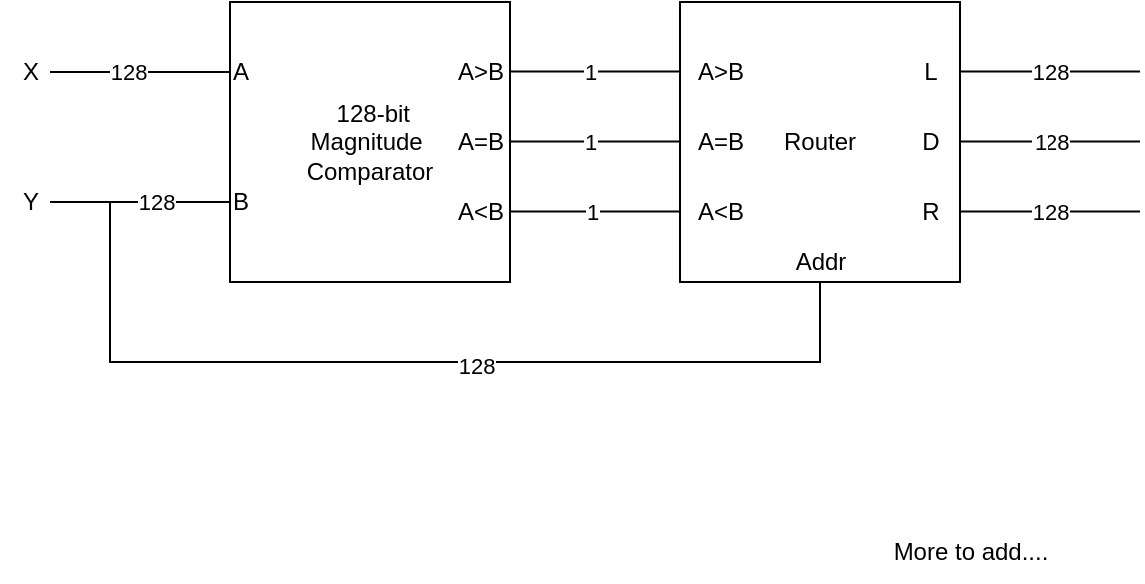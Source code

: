 <mxfile version="26.1.1">
  <diagram name="Page-1" id="B1Nvvr8pB9oU6klDRj4G">
    <mxGraphModel dx="989" dy="579" grid="1" gridSize="10" guides="1" tooltips="1" connect="1" arrows="1" fold="1" page="1" pageScale="1" pageWidth="650" pageHeight="600" math="0" shadow="0">
      <root>
        <mxCell id="0" />
        <mxCell id="1" parent="0" />
        <mxCell id="Yi9TPu3OMjOgvJ-eCJma-2" value="&amp;nbsp;128-bit&lt;div&gt;Magnitude&amp;nbsp;&lt;/div&gt;&lt;div&gt;Comparator&lt;/div&gt;" style="whiteSpace=wrap;html=1;aspect=fixed;" parent="1" vertex="1">
          <mxGeometry x="135" y="100" width="140" height="140" as="geometry" />
        </mxCell>
        <mxCell id="Yi9TPu3OMjOgvJ-eCJma-3" value="" style="endArrow=none;html=1;rounded=0;entryX=0;entryY=0.25;entryDx=0;entryDy=0;" parent="1" target="Yi9TPu3OMjOgvJ-eCJma-2" edge="1">
          <mxGeometry width="50" height="50" relative="1" as="geometry">
            <mxPoint x="45" y="135" as="sourcePoint" />
            <mxPoint x="95" y="105" as="targetPoint" />
          </mxGeometry>
        </mxCell>
        <mxCell id="Yi9TPu3OMjOgvJ-eCJma-20" value="128" style="edgeLabel;html=1;align=center;verticalAlign=middle;resizable=0;points=[];" parent="Yi9TPu3OMjOgvJ-eCJma-3" vertex="1" connectable="0">
          <mxGeometry x="-0.146" relative="1" as="geometry">
            <mxPoint as="offset" />
          </mxGeometry>
        </mxCell>
        <mxCell id="Yi9TPu3OMjOgvJ-eCJma-4" value="A" style="text;html=1;align=center;verticalAlign=middle;resizable=0;points=[];autosize=1;strokeColor=none;fillColor=none;" parent="1" vertex="1">
          <mxGeometry x="125" y="120" width="30" height="30" as="geometry" />
        </mxCell>
        <mxCell id="Yi9TPu3OMjOgvJ-eCJma-5" value="" style="endArrow=none;html=1;rounded=0;entryX=0;entryY=0.25;entryDx=0;entryDy=0;" parent="1" edge="1">
          <mxGeometry width="50" height="50" relative="1" as="geometry">
            <mxPoint x="45" y="200" as="sourcePoint" />
            <mxPoint x="135" y="200" as="targetPoint" />
          </mxGeometry>
        </mxCell>
        <mxCell id="Yi9TPu3OMjOgvJ-eCJma-14" value="128" style="edgeLabel;html=1;align=center;verticalAlign=middle;resizable=0;points=[];" parent="Yi9TPu3OMjOgvJ-eCJma-5" vertex="1" connectable="0">
          <mxGeometry x="0.182" relative="1" as="geometry">
            <mxPoint as="offset" />
          </mxGeometry>
        </mxCell>
        <mxCell id="Yi9TPu3OMjOgvJ-eCJma-6" value="B" style="text;html=1;align=center;verticalAlign=middle;resizable=0;points=[];autosize=1;strokeColor=none;fillColor=none;" parent="1" vertex="1">
          <mxGeometry x="125" y="185" width="30" height="30" as="geometry" />
        </mxCell>
        <mxCell id="Yi9TPu3OMjOgvJ-eCJma-7" value="" style="edgeStyle=segmentEdgeStyle;endArrow=none;html=1;curved=0;rounded=0;endSize=8;startSize=8;sourcePerimeterSpacing=0;targetPerimeterSpacing=0;entryX=0.5;entryY=1;entryDx=0;entryDy=0;startFill=0;" parent="1" target="Yi9TPu3OMjOgvJ-eCJma-12" edge="1">
          <mxGeometry width="100" relative="1" as="geometry">
            <mxPoint x="75" y="200" as="sourcePoint" />
            <mxPoint x="435" y="280" as="targetPoint" />
            <Array as="points">
              <mxPoint x="75" y="280" />
              <mxPoint x="430" y="280" />
            </Array>
          </mxGeometry>
        </mxCell>
        <mxCell id="Yi9TPu3OMjOgvJ-eCJma-15" value="128" style="edgeLabel;html=1;align=center;verticalAlign=middle;resizable=0;points=[];" parent="Yi9TPu3OMjOgvJ-eCJma-7" vertex="1" connectable="0">
          <mxGeometry x="0.108" y="-2" relative="1" as="geometry">
            <mxPoint as="offset" />
          </mxGeometry>
        </mxCell>
        <mxCell id="Yi9TPu3OMjOgvJ-eCJma-9" value="" style="endArrow=none;html=1;rounded=0;entryX=0;entryY=0.25;entryDx=0;entryDy=0;" parent="1" edge="1">
          <mxGeometry width="50" height="50" relative="1" as="geometry">
            <mxPoint x="275" y="134.76" as="sourcePoint" />
            <mxPoint x="365" y="134.76" as="targetPoint" />
          </mxGeometry>
        </mxCell>
        <mxCell id="Yi9TPu3OMjOgvJ-eCJma-16" value="1" style="edgeLabel;html=1;align=center;verticalAlign=middle;resizable=0;points=[];" parent="Yi9TPu3OMjOgvJ-eCJma-9" vertex="1" connectable="0">
          <mxGeometry x="-0.188" y="1" relative="1" as="geometry">
            <mxPoint x="3" y="1" as="offset" />
          </mxGeometry>
        </mxCell>
        <mxCell id="Yi9TPu3OMjOgvJ-eCJma-10" value="" style="endArrow=none;html=1;rounded=0;entryX=0;entryY=0.25;entryDx=0;entryDy=0;" parent="1" edge="1">
          <mxGeometry width="50" height="50" relative="1" as="geometry">
            <mxPoint x="275" y="169.76" as="sourcePoint" />
            <mxPoint x="365" y="169.76" as="targetPoint" />
          </mxGeometry>
        </mxCell>
        <mxCell id="Yi9TPu3OMjOgvJ-eCJma-17" value="1" style="edgeLabel;html=1;align=center;verticalAlign=middle;resizable=0;points=[];" parent="Yi9TPu3OMjOgvJ-eCJma-10" vertex="1" connectable="0">
          <mxGeometry x="-0.019" relative="1" as="geometry">
            <mxPoint x="-4" as="offset" />
          </mxGeometry>
        </mxCell>
        <mxCell id="Yi9TPu3OMjOgvJ-eCJma-11" value="" style="endArrow=none;html=1;rounded=0;entryX=0;entryY=0.25;entryDx=0;entryDy=0;" parent="1" edge="1">
          <mxGeometry width="50" height="50" relative="1" as="geometry">
            <mxPoint x="275" y="204.76" as="sourcePoint" />
            <mxPoint x="365" y="204.76" as="targetPoint" />
          </mxGeometry>
        </mxCell>
        <mxCell id="Yi9TPu3OMjOgvJ-eCJma-19" value="1" style="edgeLabel;html=1;align=center;verticalAlign=middle;resizable=0;points=[];" parent="Yi9TPu3OMjOgvJ-eCJma-11" vertex="1" connectable="0">
          <mxGeometry x="-0.093" relative="1" as="geometry">
            <mxPoint as="offset" />
          </mxGeometry>
        </mxCell>
        <mxCell id="Yi9TPu3OMjOgvJ-eCJma-12" value="Router" style="whiteSpace=wrap;html=1;aspect=fixed;" parent="1" vertex="1">
          <mxGeometry x="360" y="100" width="140" height="140" as="geometry" />
        </mxCell>
        <mxCell id="Yi9TPu3OMjOgvJ-eCJma-21" value="A&amp;gt;B" style="text;html=1;align=center;verticalAlign=middle;resizable=0;points=[];autosize=1;strokeColor=none;fillColor=none;" parent="1" vertex="1">
          <mxGeometry x="235" y="120" width="50" height="30" as="geometry" />
        </mxCell>
        <mxCell id="Yi9TPu3OMjOgvJ-eCJma-22" value="A=&lt;span style=&quot;background-color: transparent; color: light-dark(rgb(0, 0, 0), rgb(255, 255, 255));&quot;&gt;B&lt;/span&gt;" style="text;html=1;align=center;verticalAlign=middle;resizable=0;points=[];autosize=1;strokeColor=none;fillColor=none;" parent="1" vertex="1">
          <mxGeometry x="235" y="155" width="50" height="30" as="geometry" />
        </mxCell>
        <mxCell id="Yi9TPu3OMjOgvJ-eCJma-24" value="A&amp;lt;B" style="text;html=1;align=center;verticalAlign=middle;resizable=0;points=[];autosize=1;strokeColor=none;fillColor=none;" parent="1" vertex="1">
          <mxGeometry x="235" y="190" width="50" height="30" as="geometry" />
        </mxCell>
        <mxCell id="Yi9TPu3OMjOgvJ-eCJma-25" value="A&amp;gt;B" style="text;html=1;align=center;verticalAlign=middle;resizable=0;points=[];autosize=1;strokeColor=none;fillColor=none;" parent="1" vertex="1">
          <mxGeometry x="355" y="120" width="50" height="30" as="geometry" />
        </mxCell>
        <mxCell id="Yi9TPu3OMjOgvJ-eCJma-26" value="A=&lt;span style=&quot;background-color: transparent; color: light-dark(rgb(0, 0, 0), rgb(255, 255, 255));&quot;&gt;B&lt;/span&gt;" style="text;html=1;align=center;verticalAlign=middle;resizable=0;points=[];autosize=1;strokeColor=none;fillColor=none;" parent="1" vertex="1">
          <mxGeometry x="355" y="155" width="50" height="30" as="geometry" />
        </mxCell>
        <mxCell id="Yi9TPu3OMjOgvJ-eCJma-27" value="A&amp;lt;B" style="text;html=1;align=center;verticalAlign=middle;resizable=0;points=[];autosize=1;strokeColor=none;fillColor=none;" parent="1" vertex="1">
          <mxGeometry x="355" y="190" width="50" height="30" as="geometry" />
        </mxCell>
        <mxCell id="Yi9TPu3OMjOgvJ-eCJma-28" value="Addr" style="text;html=1;align=center;verticalAlign=middle;resizable=0;points=[];autosize=1;strokeColor=none;fillColor=none;" parent="1" vertex="1">
          <mxGeometry x="405" y="215" width="50" height="30" as="geometry" />
        </mxCell>
        <mxCell id="Yi9TPu3OMjOgvJ-eCJma-29" value="" style="endArrow=none;html=1;rounded=0;entryX=0;entryY=0.25;entryDx=0;entryDy=0;" parent="1" edge="1">
          <mxGeometry width="50" height="50" relative="1" as="geometry">
            <mxPoint x="500" y="134.76" as="sourcePoint" />
            <mxPoint x="590" y="134.76" as="targetPoint" />
          </mxGeometry>
        </mxCell>
        <mxCell id="Yi9TPu3OMjOgvJ-eCJma-30" value="128" style="edgeLabel;html=1;align=center;verticalAlign=middle;resizable=0;points=[];" parent="Yi9TPu3OMjOgvJ-eCJma-29" vertex="1" connectable="0">
          <mxGeometry x="-0.188" y="1" relative="1" as="geometry">
            <mxPoint x="8" y="1" as="offset" />
          </mxGeometry>
        </mxCell>
        <mxCell id="Yi9TPu3OMjOgvJ-eCJma-31" value="128" style="endArrow=none;html=1;rounded=0;entryX=0;entryY=0.25;entryDx=0;entryDy=0;" parent="1" edge="1">
          <mxGeometry width="50" height="50" relative="1" as="geometry">
            <mxPoint x="500" y="169.76" as="sourcePoint" />
            <mxPoint x="590" y="169.76" as="targetPoint" />
          </mxGeometry>
        </mxCell>
        <mxCell id="Yi9TPu3OMjOgvJ-eCJma-32" value="1" style="edgeLabel;html=1;align=center;verticalAlign=middle;resizable=0;points=[];" parent="Yi9TPu3OMjOgvJ-eCJma-31" vertex="1" connectable="0">
          <mxGeometry x="-0.188" y="1" relative="1" as="geometry">
            <mxPoint x="3" y="1" as="offset" />
          </mxGeometry>
        </mxCell>
        <mxCell id="Yi9TPu3OMjOgvJ-eCJma-33" value="" style="endArrow=none;html=1;rounded=0;entryX=0;entryY=0.25;entryDx=0;entryDy=0;" parent="1" edge="1">
          <mxGeometry width="50" height="50" relative="1" as="geometry">
            <mxPoint x="500" y="204.76" as="sourcePoint" />
            <mxPoint x="590" y="204.76" as="targetPoint" />
          </mxGeometry>
        </mxCell>
        <mxCell id="Yi9TPu3OMjOgvJ-eCJma-34" value="128" style="edgeLabel;html=1;align=center;verticalAlign=middle;resizable=0;points=[];" parent="Yi9TPu3OMjOgvJ-eCJma-33" vertex="1" connectable="0">
          <mxGeometry x="-0.188" y="1" relative="1" as="geometry">
            <mxPoint x="8" y="1" as="offset" />
          </mxGeometry>
        </mxCell>
        <mxCell id="Yi9TPu3OMjOgvJ-eCJma-35" value="L" style="text;html=1;align=center;verticalAlign=middle;resizable=0;points=[];autosize=1;strokeColor=none;fillColor=none;" parent="1" vertex="1">
          <mxGeometry x="470" y="120" width="30" height="30" as="geometry" />
        </mxCell>
        <mxCell id="Yi9TPu3OMjOgvJ-eCJma-36" value="D" style="text;html=1;align=center;verticalAlign=middle;resizable=0;points=[];autosize=1;strokeColor=none;fillColor=none;" parent="1" vertex="1">
          <mxGeometry x="470" y="155" width="30" height="30" as="geometry" />
        </mxCell>
        <mxCell id="Yi9TPu3OMjOgvJ-eCJma-37" value="R" style="text;html=1;align=center;verticalAlign=middle;resizable=0;points=[];autosize=1;strokeColor=none;fillColor=none;" parent="1" vertex="1">
          <mxGeometry x="470" y="190" width="30" height="30" as="geometry" />
        </mxCell>
        <mxCell id="Yi9TPu3OMjOgvJ-eCJma-38" value="Y" style="text;html=1;align=center;verticalAlign=middle;resizable=0;points=[];autosize=1;strokeColor=none;fillColor=none;" parent="1" vertex="1">
          <mxGeometry x="20" y="185" width="30" height="30" as="geometry" />
        </mxCell>
        <mxCell id="Yi9TPu3OMjOgvJ-eCJma-39" value="X" style="text;html=1;align=center;verticalAlign=middle;resizable=0;points=[];autosize=1;strokeColor=none;fillColor=none;" parent="1" vertex="1">
          <mxGeometry x="20" y="120" width="30" height="30" as="geometry" />
        </mxCell>
        <mxCell id="Yi9TPu3OMjOgvJ-eCJma-40" value="More to add...." style="text;html=1;align=center;verticalAlign=middle;resizable=0;points=[];autosize=1;strokeColor=none;fillColor=none;" parent="1" vertex="1">
          <mxGeometry x="455" y="360" width="100" height="30" as="geometry" />
        </mxCell>
      </root>
    </mxGraphModel>
  </diagram>
</mxfile>
